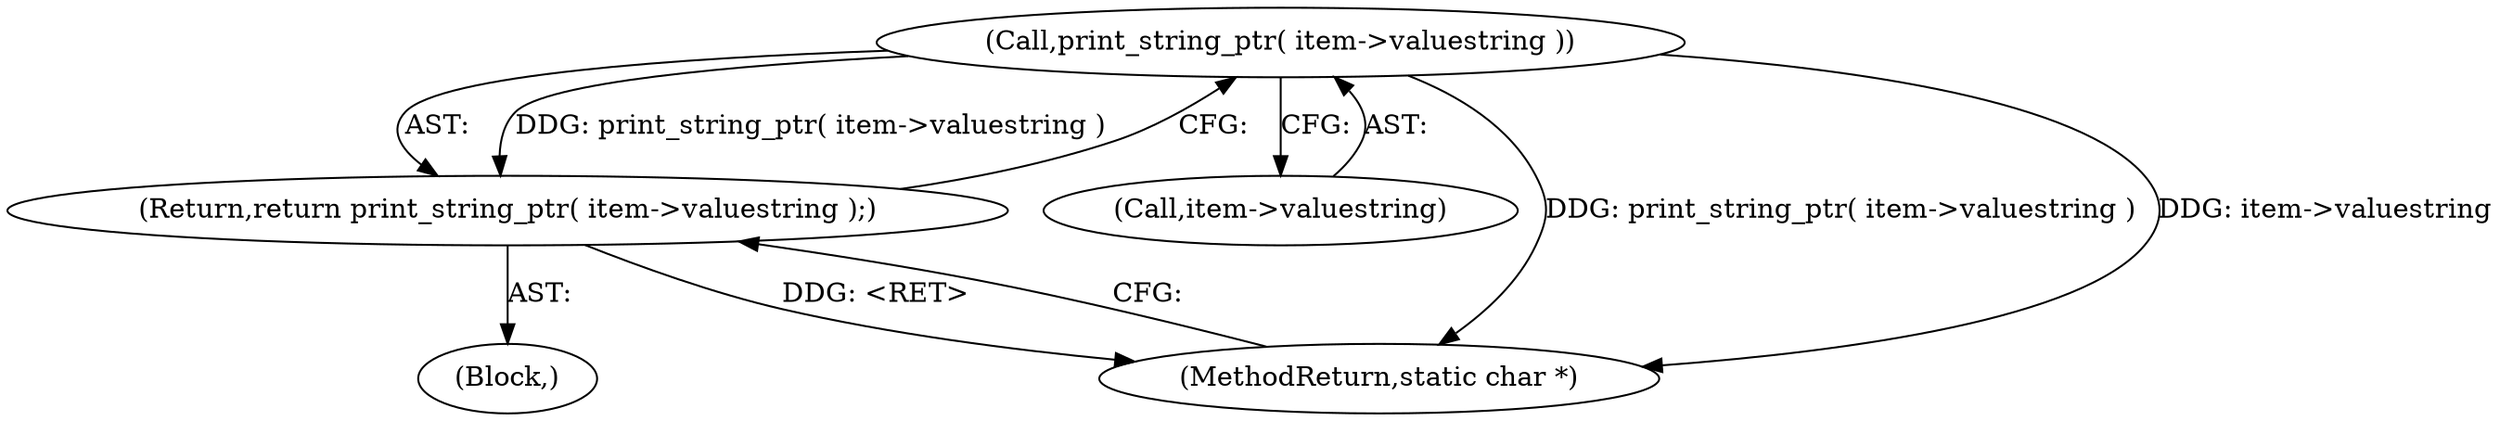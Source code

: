 digraph "1_iperf_91f2fa59e8ed80dfbf400add0164ee0e508e412a_43@pointer" {
"1000104" [label="(Call,print_string_ptr( item->valuestring ))"];
"1000103" [label="(Return,return print_string_ptr( item->valuestring );)"];
"1000102" [label="(Block,)"];
"1000103" [label="(Return,return print_string_ptr( item->valuestring );)"];
"1000105" [label="(Call,item->valuestring)"];
"1000104" [label="(Call,print_string_ptr( item->valuestring ))"];
"1000108" [label="(MethodReturn,static char *)"];
"1000104" -> "1000103"  [label="AST: "];
"1000104" -> "1000105"  [label="CFG: "];
"1000105" -> "1000104"  [label="AST: "];
"1000103" -> "1000104"  [label="CFG: "];
"1000104" -> "1000108"  [label="DDG: print_string_ptr( item->valuestring )"];
"1000104" -> "1000108"  [label="DDG: item->valuestring"];
"1000104" -> "1000103"  [label="DDG: print_string_ptr( item->valuestring )"];
"1000103" -> "1000102"  [label="AST: "];
"1000108" -> "1000103"  [label="CFG: "];
"1000103" -> "1000108"  [label="DDG: <RET>"];
}

